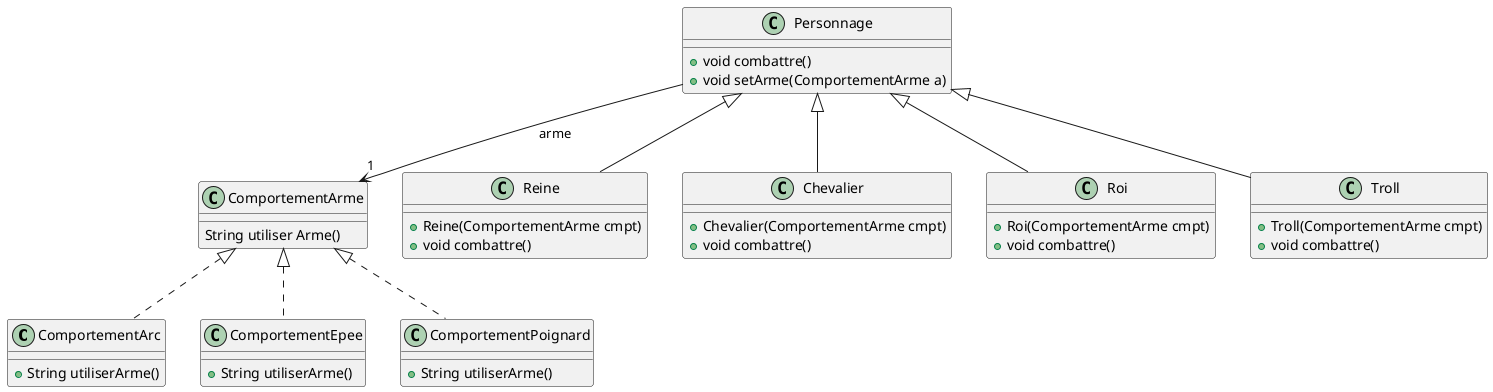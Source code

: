 @startuml
class ComportementArc [[java:appli.comportement.arme.impl.ComportementArc]] {
	+String utiliserArme()
}
interface ComportementArme [[java:appli.comportement.arme.ComportementArme]] {
}
ComportementArme <|.. ComportementArc
class ComportementEpee [[java:appli.comportement.arme.impl.ComportementEpee]] {
	+String utiliserArme()
}
interface ComportementArme [[java:appli.comportement.arme.ComportementArme]] {
}
ComportementArme <|.. ComportementEpee
class ComportementPoignard [[java:appli.comportement.arme.impl.ComportementPoignard]] {
	+String utiliserArme()
}
interface ComportementArme [[java:appli.comportement.arme.ComportementArme]] {
}
ComportementArme <|.. ComportementPoignard
interface ComportementArme [[java:appli.comportement.arme.ComportementArme]] {
	String utiliser Arme()
}
abstract class Personnage [[java:appli.personnages.Personnage]] {
	+void combattre()
	+void setArme(ComportementArme a)
}
class ComportementArme [[java:appli.comportement.arme.ComportementArme]] {
}
Personnage --> "1" ComportementArme : arme
class Reine [[java:appli.personnages.Reine]] {
	+Reine(ComportementArme cmpt)
	+void combattre()
}
class Personnage [[java:appli.personnages.Personnage]] {
}
Personnage <|-- Reine
class Chevalier [[java:appli.personnages.Chevalier]] {
	+Chevalier(ComportementArme cmpt)
	+void combattre()
}
class Personnage [[java:appli.personnages.Personnage]] {
}
Personnage <|-- Chevalier
class Roi [[java:appli.personnages.Roi]] {
	+Roi(ComportementArme cmpt)
	+void combattre()
}
class Personnage [[java:appli.personnages.Personnage]] {
}
Personnage <|-- Roi
class Troll [[java:appli.personnages.Troll]] {
	+ Troll(ComportementArme cmpt)
	+void combattre()
}
class Personnage [[java:appli.personnages.Personnage]] {
}
Personnage <|-- Troll



@enduml